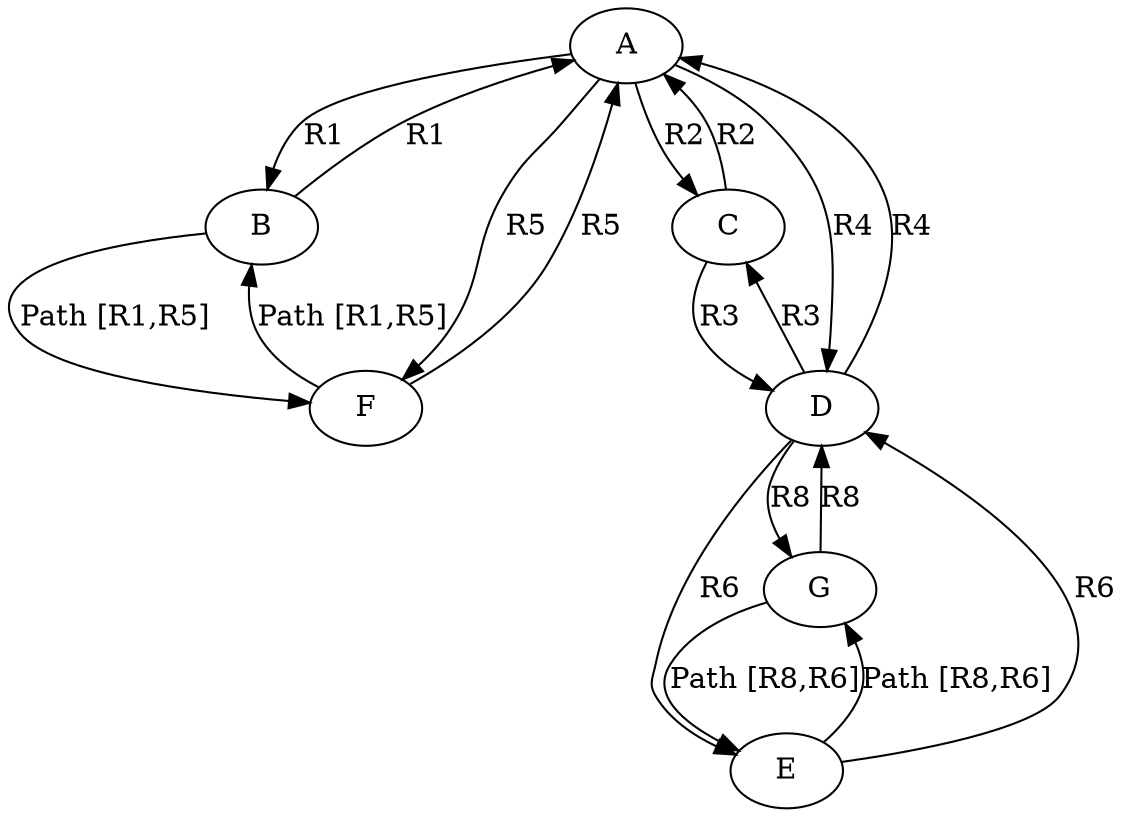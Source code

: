 digraph {
	A [label="A"];
	B [label="B"];
	C [label="C"];
	D [label="D"];
	E [label="E"];
	F [label="F"];
	G [label="G"];

	B -> A [label="R1"];
	A -> C [label="R2"];
	C -> D [label="R3"];
	A -> D [label="R4"];
	A -> F [label="R5"];
	E -> D [label="R6"];
	G -> D [label="R8"];
	A -> B [label="R1"];
	C -> A [label="R2"];
	D -> C [label="R3"];
	D -> A [label="R4"];
	F -> A [label="R5"];
	D -> E [label="R6"];
	D -> G [label="R8"];
	B -> F [label="Path [R1,R5]"];
	F -> B [label="Path [R1,R5]"];
	G -> E [label="Path [R8,R6]"];
	E -> G [label="Path [R8,R6]"];
}
